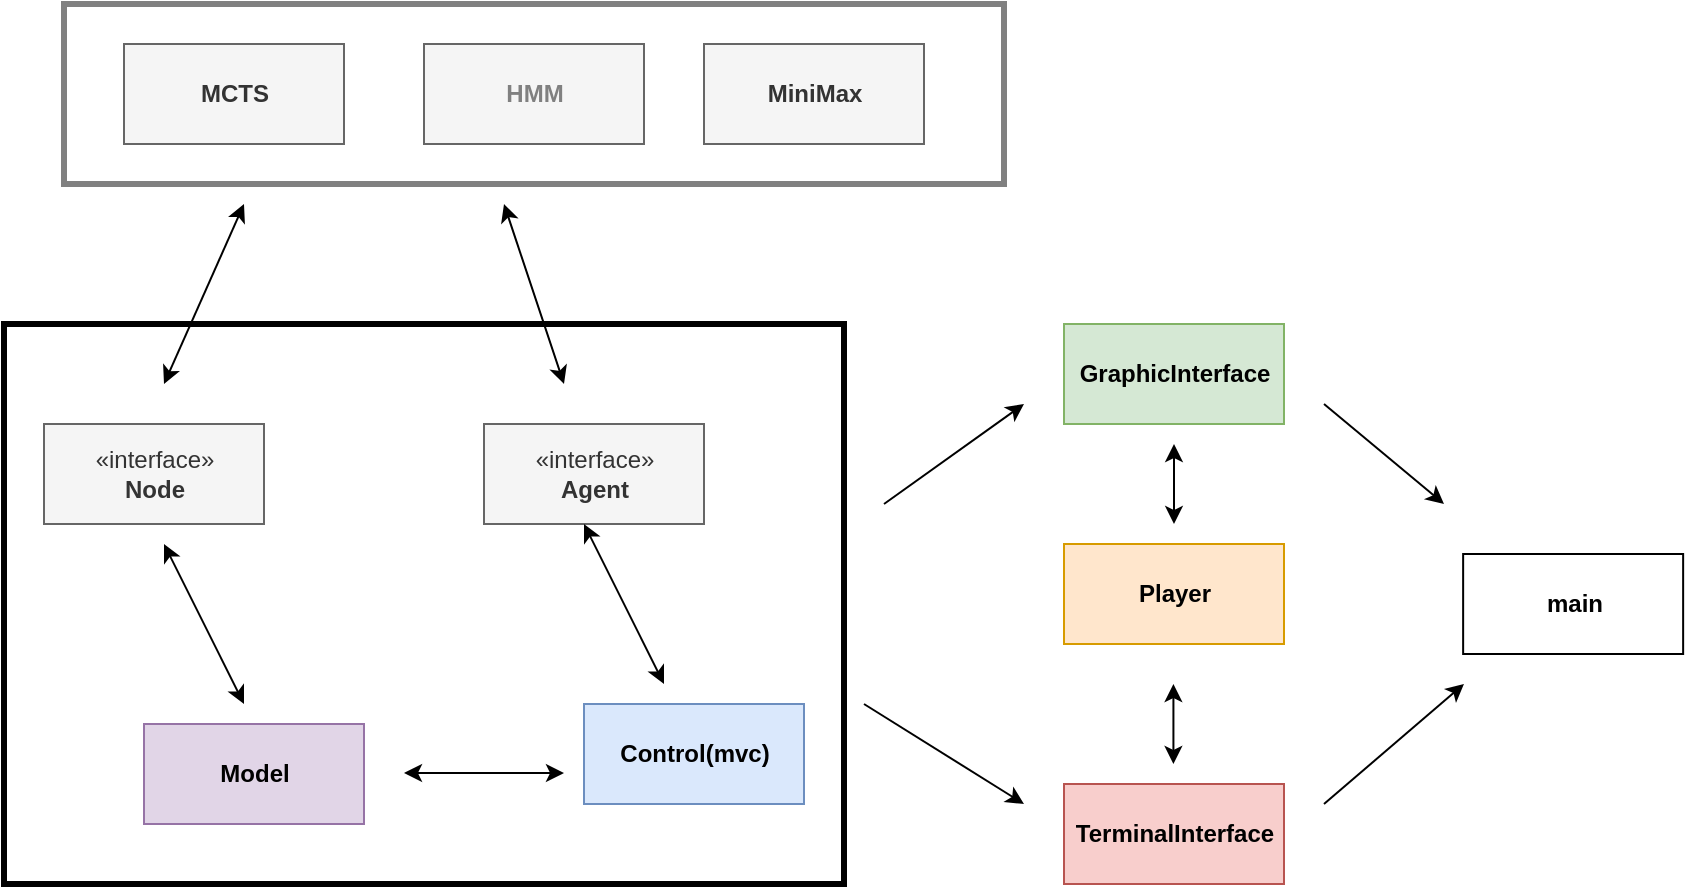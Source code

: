 <mxfile version="12.6.1" type="device"><diagram id="3gjsJfwX6NH6ZjUIXrtz" name="Page-1"><mxGraphModel dx="1246" dy="1904" grid="1" gridSize="10" guides="1" tooltips="1" connect="1" arrows="1" fold="1" page="1" pageScale="1" pageWidth="850" pageHeight="1100" math="0" shadow="0"><root><mxCell id="0"/><mxCell id="1" parent="0"/><mxCell id="1u6QL9yyQh-Ea_asQnVc-1" value="&lt;b&gt;MCTS&lt;/b&gt;" style="html=1;fillColor=#f5f5f5;strokeColor=#666666;fontColor=#333333;" parent="1" vertex="1"><mxGeometry x="70" y="20" width="110" height="50" as="geometry"/></mxCell><mxCell id="1u6QL9yyQh-Ea_asQnVc-2" value="«interface»&lt;br&gt;&lt;b&gt;Node&lt;/b&gt;" style="html=1;fillColor=#f5f5f5;strokeColor=#666666;fontColor=#333333;" parent="1" vertex="1"><mxGeometry x="30" y="210" width="110" height="50" as="geometry"/></mxCell><mxCell id="1u6QL9yyQh-Ea_asQnVc-3" value="&lt;b&gt;Model&lt;/b&gt;" style="html=1;fillColor=#e1d5e7;strokeColor=#9673a6;" parent="1" vertex="1"><mxGeometry x="80" y="360" width="110" height="50" as="geometry"/></mxCell><mxCell id="1u6QL9yyQh-Ea_asQnVc-4" value="&lt;b&gt;Control(mvc)&lt;/b&gt;" style="html=1;fillColor=#dae8fc;strokeColor=#6c8ebf;" parent="1" vertex="1"><mxGeometry x="300" y="350" width="110" height="50" as="geometry"/></mxCell><mxCell id="1u6QL9yyQh-Ea_asQnVc-5" value="&lt;b&gt;GraphicInterface&lt;/b&gt;" style="html=1;fillColor=#d5e8d4;strokeColor=#82b366;" parent="1" vertex="1"><mxGeometry x="540" y="160" width="110" height="50" as="geometry"/></mxCell><mxCell id="1u6QL9yyQh-Ea_asQnVc-6" value="&lt;b&gt;TerminalInterface&lt;/b&gt;" style="html=1;fillColor=#f8cecc;strokeColor=#b85450;" parent="1" vertex="1"><mxGeometry x="540" y="390" width="110" height="50" as="geometry"/></mxCell><mxCell id="1u6QL9yyQh-Ea_asQnVc-7" value="&lt;div&gt;&lt;b&gt;main&lt;/b&gt;&lt;/div&gt;" style="html=1;" parent="1" vertex="1"><mxGeometry x="739.57" y="275" width="110" height="50" as="geometry"/></mxCell><mxCell id="1u6QL9yyQh-Ea_asQnVc-8" value="" style="endArrow=classic;startArrow=classic;html=1;" parent="1" edge="1"><mxGeometry width="50" height="50" relative="1" as="geometry"><mxPoint x="130" y="350" as="sourcePoint"/><mxPoint x="90" y="270" as="targetPoint"/></mxGeometry></mxCell><mxCell id="1u6QL9yyQh-Ea_asQnVc-9" value="" style="endArrow=classic;startArrow=classic;html=1;" parent="1" edge="1"><mxGeometry width="50" height="50" relative="1" as="geometry"><mxPoint x="90" y="190" as="sourcePoint"/><mxPoint x="130" y="100" as="targetPoint"/></mxGeometry></mxCell><mxCell id="1u6QL9yyQh-Ea_asQnVc-10" value="" style="endArrow=classic;startArrow=classic;html=1;" parent="1" edge="1"><mxGeometry width="50" height="50" relative="1" as="geometry"><mxPoint x="210" y="384.5" as="sourcePoint"/><mxPoint x="290" y="384.5" as="targetPoint"/></mxGeometry></mxCell><mxCell id="1u6QL9yyQh-Ea_asQnVc-11" value="" style="endArrow=classic;startArrow=classic;html=1;" parent="1" edge="1"><mxGeometry width="50" height="50" relative="1" as="geometry"><mxPoint x="290" y="190" as="sourcePoint"/><mxPoint x="260" y="100" as="targetPoint"/></mxGeometry></mxCell><mxCell id="1u6QL9yyQh-Ea_asQnVc-12" value="" style="rounded=0;whiteSpace=wrap;html=1;fillColor=none;strokeWidth=3;" parent="1" vertex="1"><mxGeometry x="10" y="160" width="420" height="280" as="geometry"/></mxCell><mxCell id="1u6QL9yyQh-Ea_asQnVc-13" value="" style="endArrow=classic;html=1;" parent="1" edge="1"><mxGeometry width="50" height="50" relative="1" as="geometry"><mxPoint x="450" y="250" as="sourcePoint"/><mxPoint x="520" y="200" as="targetPoint"/></mxGeometry></mxCell><mxCell id="1u6QL9yyQh-Ea_asQnVc-14" value="" style="endArrow=classic;html=1;" parent="1" edge="1"><mxGeometry width="50" height="50" relative="1" as="geometry"><mxPoint x="440" y="350" as="sourcePoint"/><mxPoint x="520" y="400" as="targetPoint"/></mxGeometry></mxCell><mxCell id="1u6QL9yyQh-Ea_asQnVc-15" value="" style="endArrow=classic;html=1;" parent="1" edge="1"><mxGeometry width="50" height="50" relative="1" as="geometry"><mxPoint x="670" y="200" as="sourcePoint"/><mxPoint x="730" y="250" as="targetPoint"/></mxGeometry></mxCell><mxCell id="KWR5aNfSW0qZZMLPGc-r-1" value="&lt;font color=&quot;#808080&quot;&gt;&lt;b&gt;HMM&lt;/b&gt;&lt;/font&gt;" style="html=1;fillColor=#f5f5f5;strokeColor=#666666;fontColor=#333333;" parent="1" vertex="1"><mxGeometry x="220" y="20" width="110" height="50" as="geometry"/></mxCell><mxCell id="KWR5aNfSW0qZZMLPGc-r-2" value="«interface»&lt;br&gt;&lt;b&gt;Agent&lt;/b&gt;" style="html=1;fillColor=#f5f5f5;strokeColor=#666666;fontColor=#333333;" parent="1" vertex="1"><mxGeometry x="250" y="210" width="110" height="50" as="geometry"/></mxCell><mxCell id="KWR5aNfSW0qZZMLPGc-r-3" value="" style="endArrow=classic;startArrow=classic;html=1;" parent="1" edge="1"><mxGeometry width="50" height="50" relative="1" as="geometry"><mxPoint x="340" y="340" as="sourcePoint"/><mxPoint x="300" y="260" as="targetPoint"/></mxGeometry></mxCell><mxCell id="ckUu-P6qGeeTUxOA0L0n-1" value="" style="endArrow=classic;html=1;" edge="1" parent="1"><mxGeometry width="50" height="50" relative="1" as="geometry"><mxPoint x="670" y="400" as="sourcePoint"/><mxPoint x="740" y="340" as="targetPoint"/></mxGeometry></mxCell><mxCell id="ckUu-P6qGeeTUxOA0L0n-3" value="&lt;b&gt;Player&lt;/b&gt;" style="html=1;fillColor=#ffe6cc;strokeColor=#d79b00;" vertex="1" parent="1"><mxGeometry x="540" y="270" width="110" height="50" as="geometry"/></mxCell><mxCell id="ckUu-P6qGeeTUxOA0L0n-4" value="" style="endArrow=classic;startArrow=classic;html=1;" edge="1" parent="1"><mxGeometry width="50" height="50" relative="1" as="geometry"><mxPoint x="595" y="260" as="sourcePoint"/><mxPoint x="595" y="220" as="targetPoint"/></mxGeometry></mxCell><mxCell id="ckUu-P6qGeeTUxOA0L0n-5" value="" style="endArrow=classic;startArrow=classic;html=1;" edge="1" parent="1"><mxGeometry width="50" height="50" relative="1" as="geometry"><mxPoint x="594.71" y="380" as="sourcePoint"/><mxPoint x="594.71" y="340" as="targetPoint"/></mxGeometry></mxCell><mxCell id="ckUu-P6qGeeTUxOA0L0n-6" value="&lt;b&gt;MiniMax&lt;/b&gt;" style="html=1;fillColor=#f5f5f5;strokeColor=#666666;fontColor=#333333;" vertex="1" parent="1"><mxGeometry x="360" y="20" width="110" height="50" as="geometry"/></mxCell><mxCell id="ckUu-P6qGeeTUxOA0L0n-9" value="" style="rounded=0;whiteSpace=wrap;html=1;fillColor=none;strokeWidth=3;strokeColor=#808080;" vertex="1" parent="1"><mxGeometry x="40" width="470" height="90" as="geometry"/></mxCell></root></mxGraphModel></diagram></mxfile>